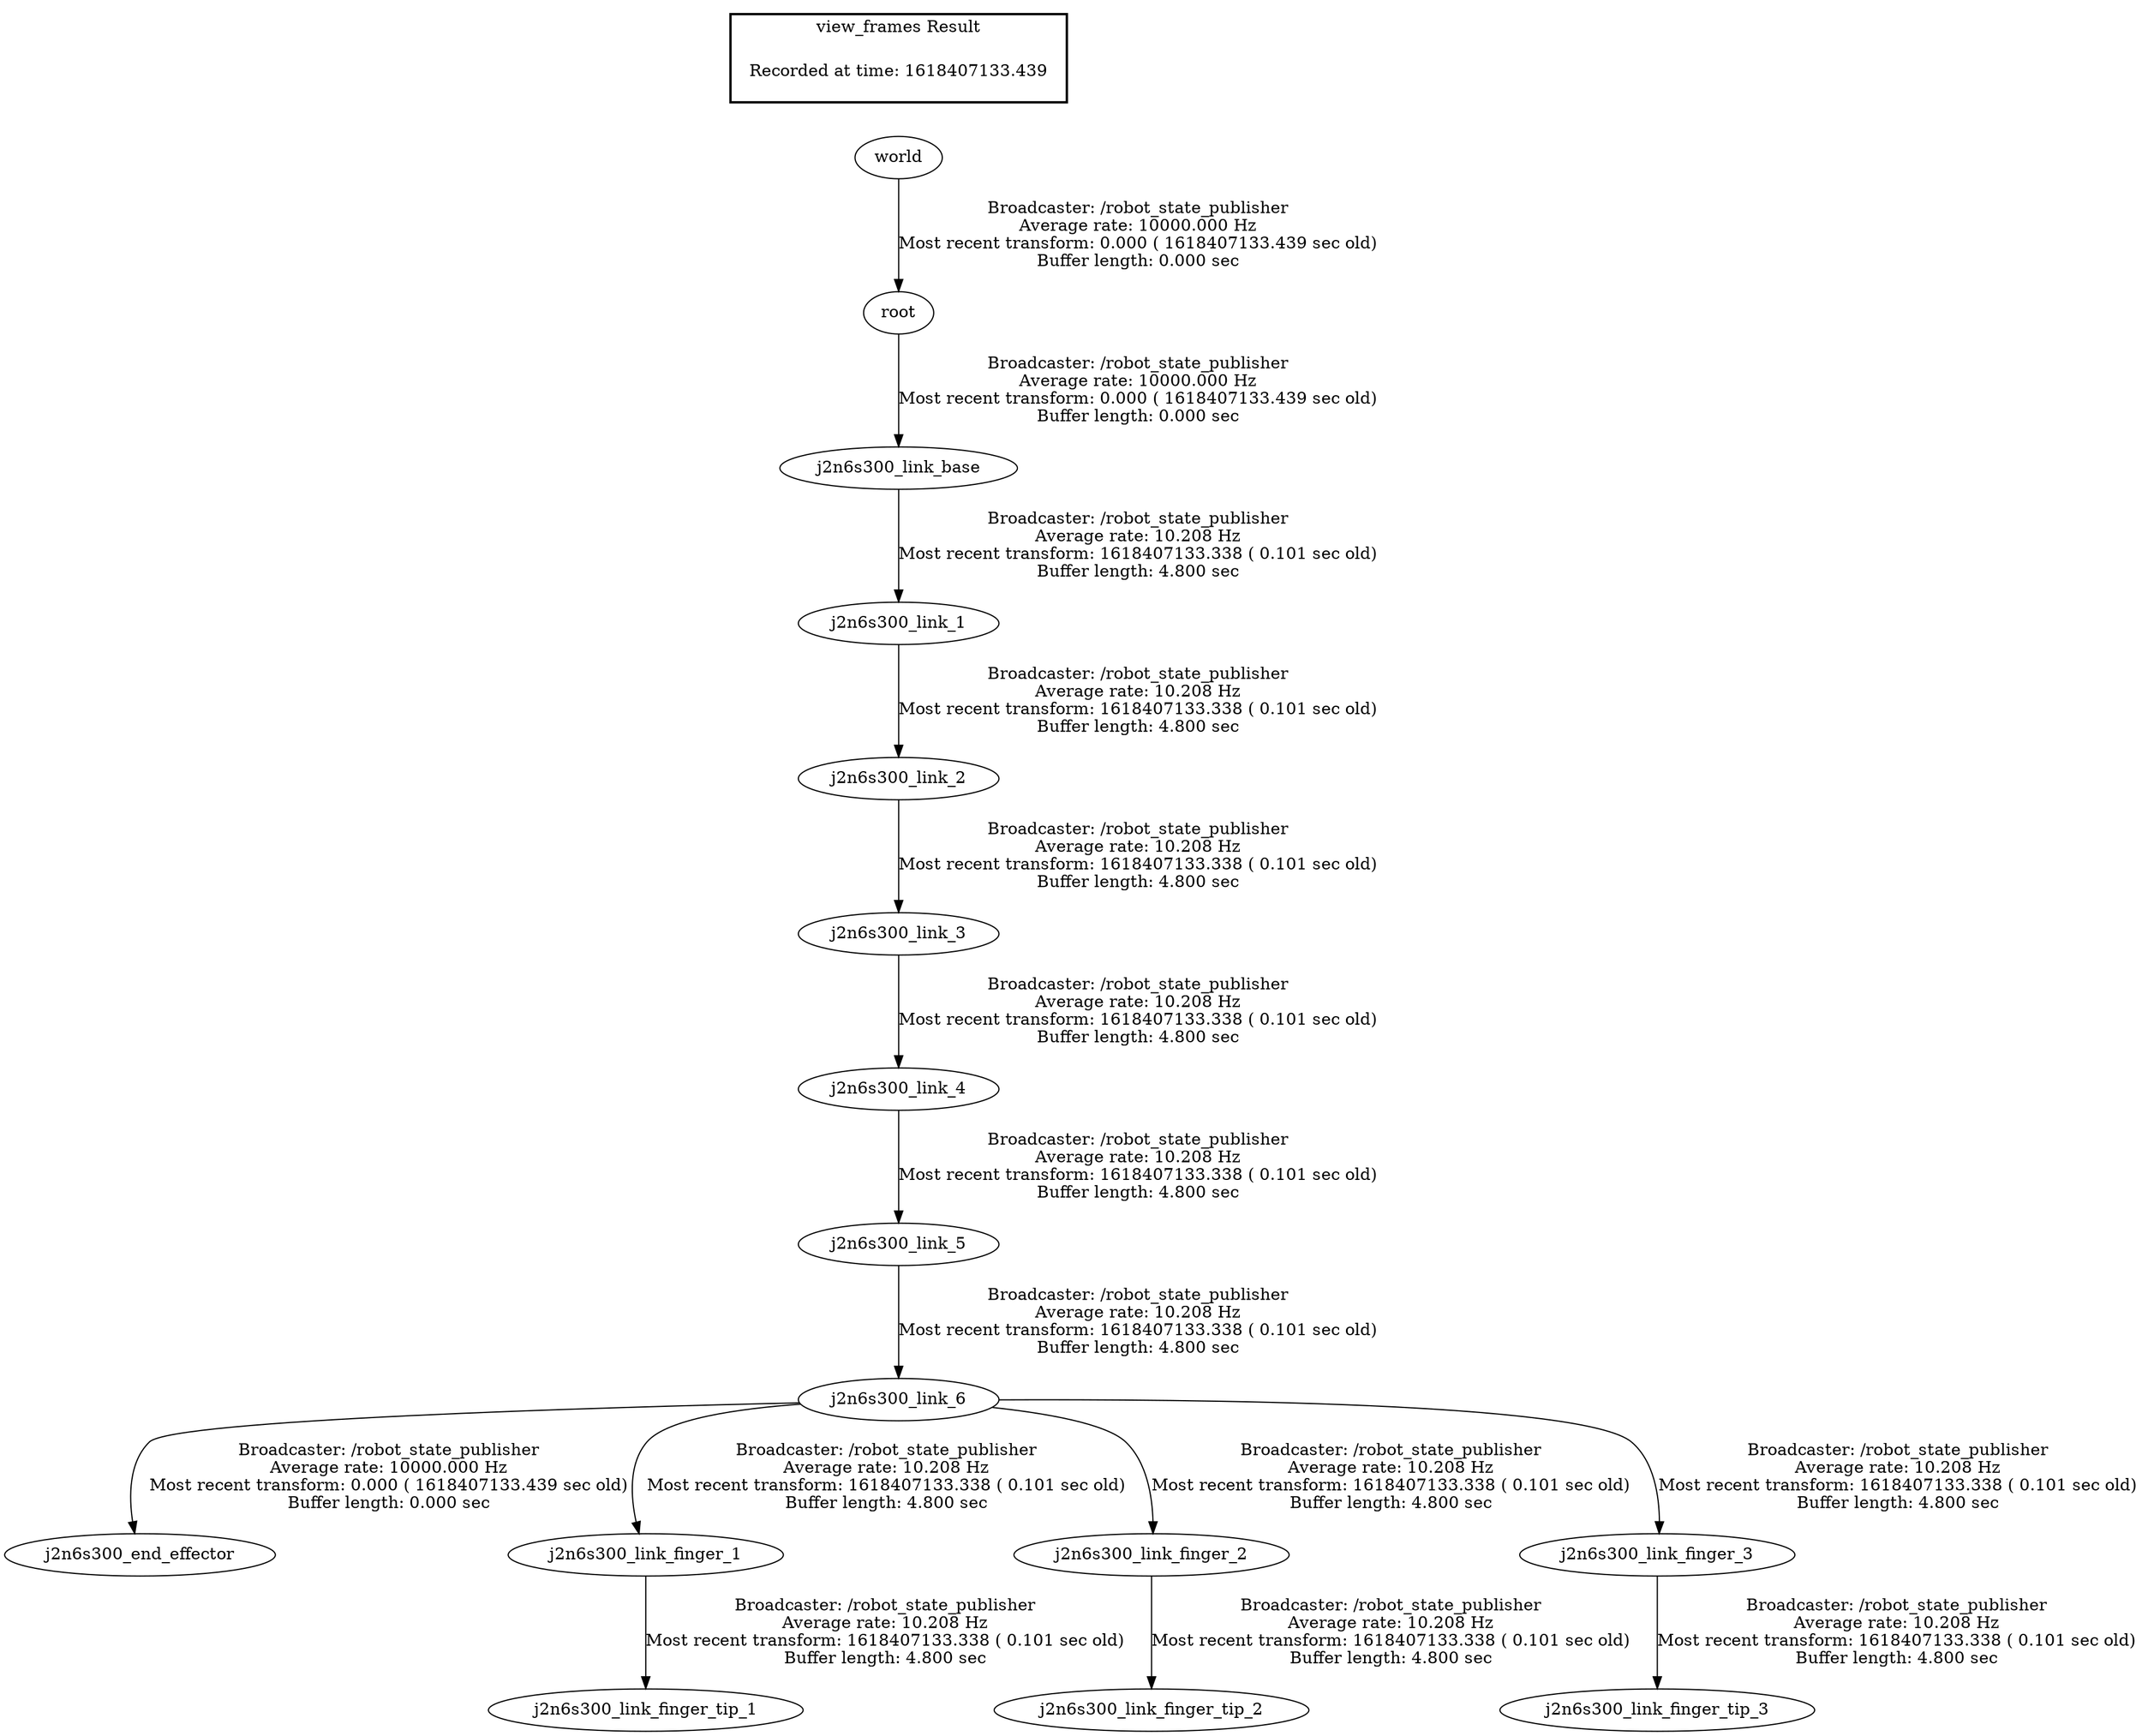 digraph G {
"world" -> "root"[label="Broadcaster: /robot_state_publisher\nAverage rate: 10000.000 Hz\nMost recent transform: 0.000 ( 1618407133.439 sec old)\nBuffer length: 0.000 sec\n"];
"root" -> "j2n6s300_link_base"[label="Broadcaster: /robot_state_publisher\nAverage rate: 10000.000 Hz\nMost recent transform: 0.000 ( 1618407133.439 sec old)\nBuffer length: 0.000 sec\n"];
"j2n6s300_link_6" -> "j2n6s300_end_effector"[label="Broadcaster: /robot_state_publisher\nAverage rate: 10000.000 Hz\nMost recent transform: 0.000 ( 1618407133.439 sec old)\nBuffer length: 0.000 sec\n"];
"j2n6s300_link_5" -> "j2n6s300_link_6"[label="Broadcaster: /robot_state_publisher\nAverage rate: 10.208 Hz\nMost recent transform: 1618407133.338 ( 0.101 sec old)\nBuffer length: 4.800 sec\n"];
"j2n6s300_link_base" -> "j2n6s300_link_1"[label="Broadcaster: /robot_state_publisher\nAverage rate: 10.208 Hz\nMost recent transform: 1618407133.338 ( 0.101 sec old)\nBuffer length: 4.800 sec\n"];
"j2n6s300_link_1" -> "j2n6s300_link_2"[label="Broadcaster: /robot_state_publisher\nAverage rate: 10.208 Hz\nMost recent transform: 1618407133.338 ( 0.101 sec old)\nBuffer length: 4.800 sec\n"];
"j2n6s300_link_2" -> "j2n6s300_link_3"[label="Broadcaster: /robot_state_publisher\nAverage rate: 10.208 Hz\nMost recent transform: 1618407133.338 ( 0.101 sec old)\nBuffer length: 4.800 sec\n"];
"j2n6s300_link_3" -> "j2n6s300_link_4"[label="Broadcaster: /robot_state_publisher\nAverage rate: 10.208 Hz\nMost recent transform: 1618407133.338 ( 0.101 sec old)\nBuffer length: 4.800 sec\n"];
"j2n6s300_link_4" -> "j2n6s300_link_5"[label="Broadcaster: /robot_state_publisher\nAverage rate: 10.208 Hz\nMost recent transform: 1618407133.338 ( 0.101 sec old)\nBuffer length: 4.800 sec\n"];
"j2n6s300_link_6" -> "j2n6s300_link_finger_1"[label="Broadcaster: /robot_state_publisher\nAverage rate: 10.208 Hz\nMost recent transform: 1618407133.338 ( 0.101 sec old)\nBuffer length: 4.800 sec\n"];
"j2n6s300_link_6" -> "j2n6s300_link_finger_2"[label="Broadcaster: /robot_state_publisher\nAverage rate: 10.208 Hz\nMost recent transform: 1618407133.338 ( 0.101 sec old)\nBuffer length: 4.800 sec\n"];
"j2n6s300_link_6" -> "j2n6s300_link_finger_3"[label="Broadcaster: /robot_state_publisher\nAverage rate: 10.208 Hz\nMost recent transform: 1618407133.338 ( 0.101 sec old)\nBuffer length: 4.800 sec\n"];
"j2n6s300_link_finger_1" -> "j2n6s300_link_finger_tip_1"[label="Broadcaster: /robot_state_publisher\nAverage rate: 10.208 Hz\nMost recent transform: 1618407133.338 ( 0.101 sec old)\nBuffer length: 4.800 sec\n"];
"j2n6s300_link_finger_2" -> "j2n6s300_link_finger_tip_2"[label="Broadcaster: /robot_state_publisher\nAverage rate: 10.208 Hz\nMost recent transform: 1618407133.338 ( 0.101 sec old)\nBuffer length: 4.800 sec\n"];
"j2n6s300_link_finger_3" -> "j2n6s300_link_finger_tip_3"[label="Broadcaster: /robot_state_publisher\nAverage rate: 10.208 Hz\nMost recent transform: 1618407133.338 ( 0.101 sec old)\nBuffer length: 4.800 sec\n"];
edge [style=invis];
 subgraph cluster_legend { style=bold; color=black; label ="view_frames Result";
"Recorded at time: 1618407133.439"[ shape=plaintext ] ;
 }->"world";
}